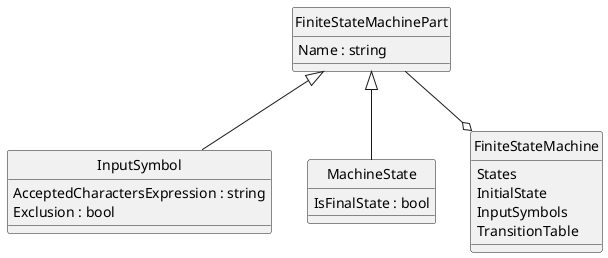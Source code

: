 @startuml Диаграмма классов конечного автомата
hide circle

class InputSymbol {
    AcceptedCharactersExpression : string
    Exclusion : bool
}

class MachineState {
    IsFinalState : bool
}

class FiniteStateMachine {
    States
    InitialState
    InputSymbols
    TransitionTable
}

class FiniteStateMachinePart {
    Name : string
}

FiniteStateMachinePart <|-- MachineState
FiniteStateMachinePart <|-- InputSymbol

FiniteStateMachinePart --o FiniteStateMachine
@enduml